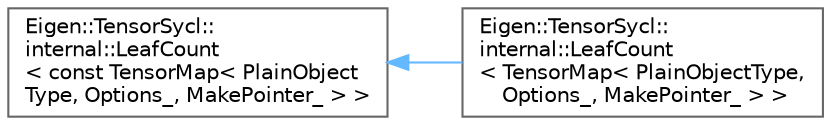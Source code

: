 digraph "类继承关系图"
{
 // LATEX_PDF_SIZE
  bgcolor="transparent";
  edge [fontname=Helvetica,fontsize=10,labelfontname=Helvetica,labelfontsize=10];
  node [fontname=Helvetica,fontsize=10,shape=box,height=0.2,width=0.4];
  rankdir="LR";
  Node0 [id="Node000000",label="Eigen::TensorSycl::\linternal::LeafCount\l\< const TensorMap\< PlainObject\lType, Options_, MakePointer_ \> \>",height=0.2,width=0.4,color="grey40", fillcolor="white", style="filled",URL="$struct_eigen_1_1_tensor_sycl_1_1internal_1_1_leaf_count_3_01const_01_tensor_map_3_01_plain_objec08bcb0680d80100f2b3fbeaf58853ef2.html",tooltip="specialisation of the LeafCount struct when the node type is const TensorMap"];
  Node0 -> Node1 [id="edge4810_Node000000_Node000001",dir="back",color="steelblue1",style="solid",tooltip=" "];
  Node1 [id="Node000001",label="Eigen::TensorSycl::\linternal::LeafCount\l\< TensorMap\< PlainObjectType,\l Options_, MakePointer_ \> \>",height=0.2,width=0.4,color="grey40", fillcolor="white", style="filled",URL="$struct_eigen_1_1_tensor_sycl_1_1internal_1_1_leaf_count_3_01_tensor_map_3_01_plain_object_type_0624646cd155dec3a2f37d211ae188af3.html",tooltip="specialisation of the LeafCount struct when the node type is TensorMap"];
}
